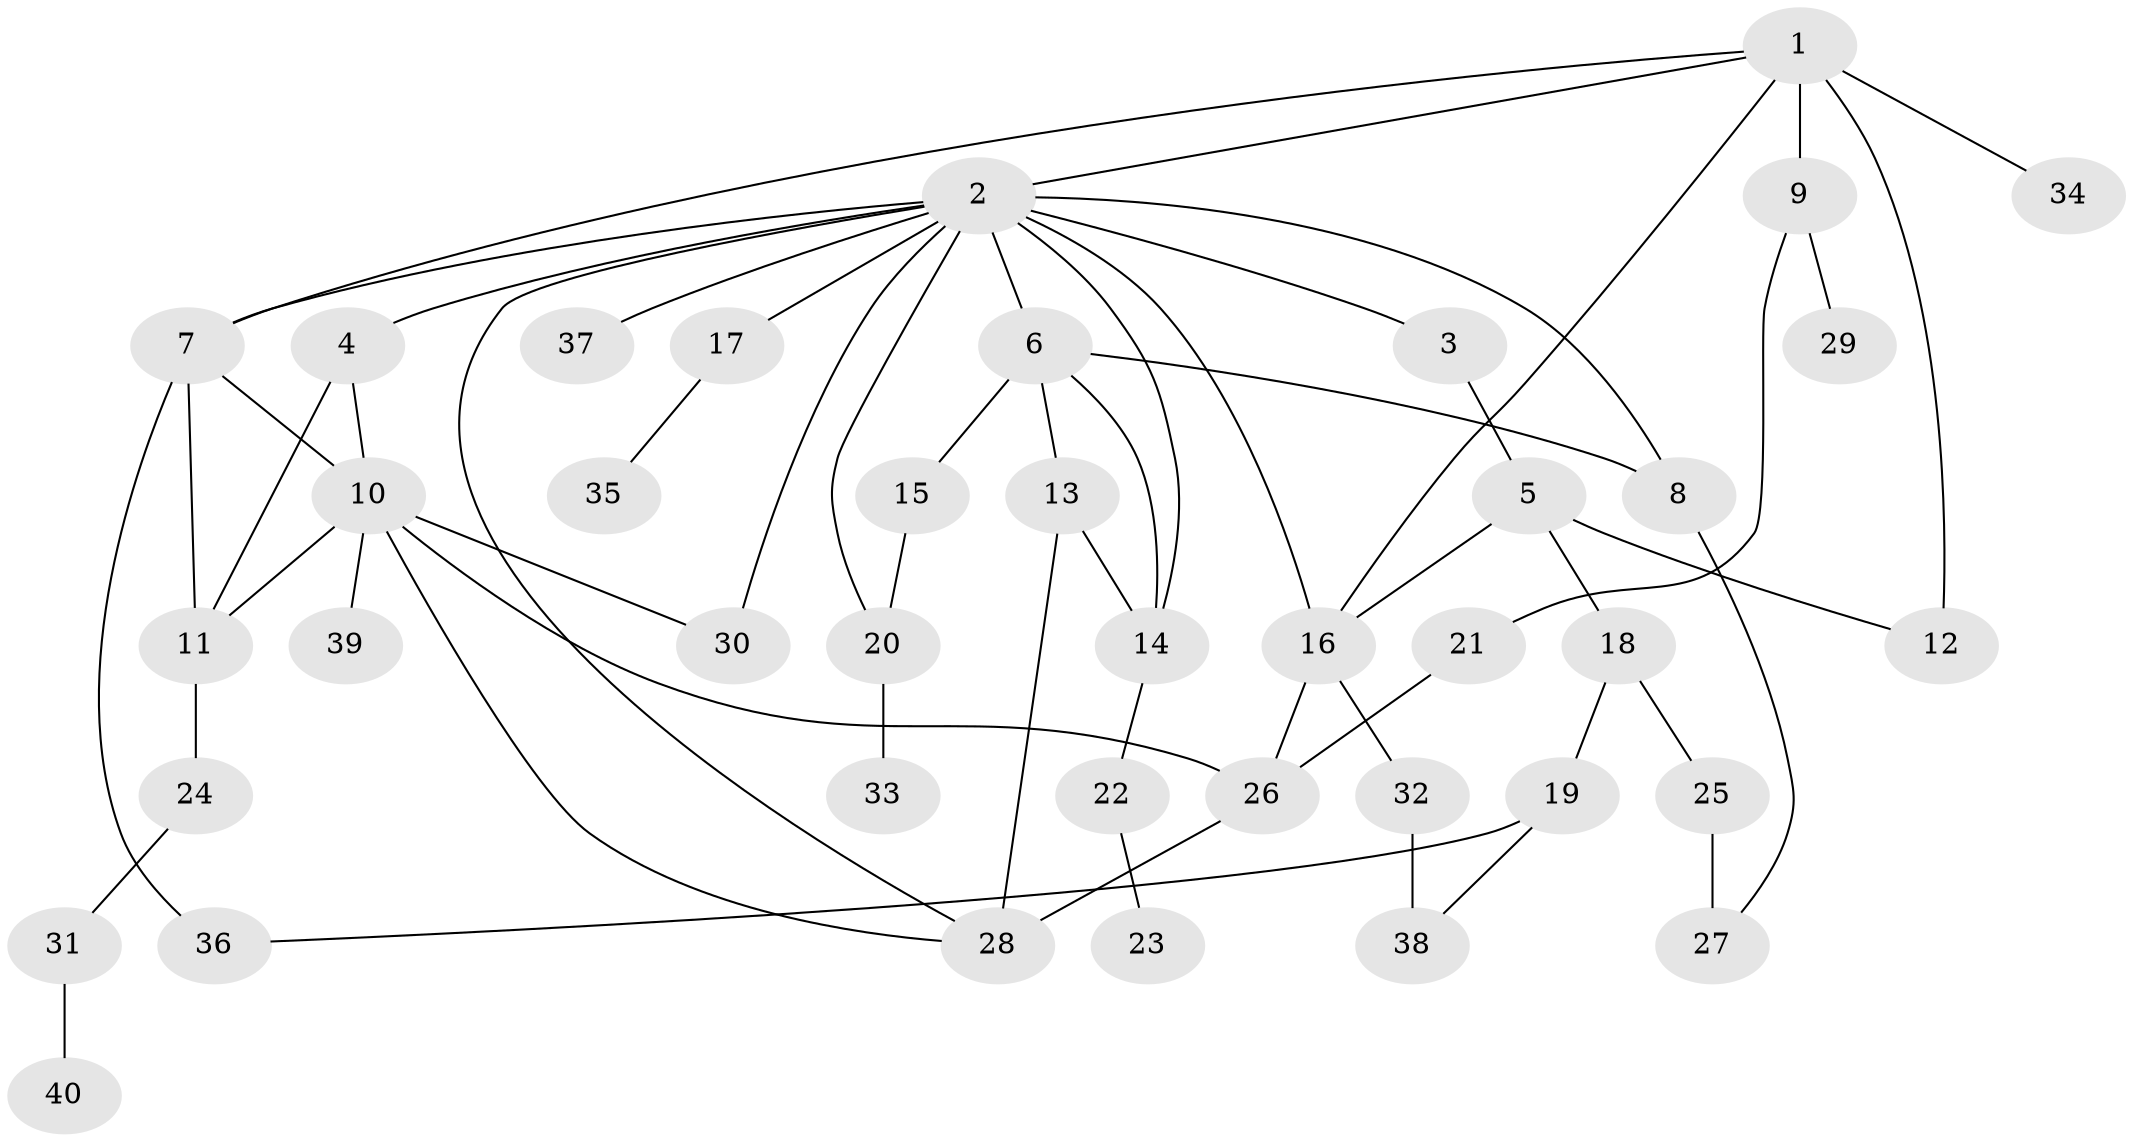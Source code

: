 // original degree distribution, {9: 0.02531645569620253, 19: 0.012658227848101266, 2: 0.17721518987341772, 5: 0.0379746835443038, 3: 0.16455696202531644, 10: 0.012658227848101266, 7: 0.012658227848101266, 4: 0.0759493670886076, 1: 0.45569620253164556, 6: 0.012658227848101266, 8: 0.012658227848101266}
// Generated by graph-tools (version 1.1) at 2025/35/03/09/25 02:35:51]
// undirected, 40 vertices, 59 edges
graph export_dot {
graph [start="1"]
  node [color=gray90,style=filled];
  1;
  2;
  3;
  4;
  5;
  6;
  7;
  8;
  9;
  10;
  11;
  12;
  13;
  14;
  15;
  16;
  17;
  18;
  19;
  20;
  21;
  22;
  23;
  24;
  25;
  26;
  27;
  28;
  29;
  30;
  31;
  32;
  33;
  34;
  35;
  36;
  37;
  38;
  39;
  40;
  1 -- 2 [weight=1.0];
  1 -- 7 [weight=1.0];
  1 -- 9 [weight=2.0];
  1 -- 12 [weight=1.0];
  1 -- 16 [weight=1.0];
  1 -- 34 [weight=2.0];
  2 -- 3 [weight=2.0];
  2 -- 4 [weight=1.0];
  2 -- 6 [weight=1.0];
  2 -- 7 [weight=1.0];
  2 -- 8 [weight=1.0];
  2 -- 14 [weight=1.0];
  2 -- 16 [weight=1.0];
  2 -- 17 [weight=1.0];
  2 -- 20 [weight=1.0];
  2 -- 28 [weight=1.0];
  2 -- 30 [weight=1.0];
  2 -- 37 [weight=1.0];
  3 -- 5 [weight=1.0];
  4 -- 10 [weight=1.0];
  4 -- 11 [weight=1.0];
  5 -- 12 [weight=2.0];
  5 -- 16 [weight=1.0];
  5 -- 18 [weight=1.0];
  6 -- 8 [weight=1.0];
  6 -- 13 [weight=1.0];
  6 -- 14 [weight=1.0];
  6 -- 15 [weight=3.0];
  7 -- 10 [weight=1.0];
  7 -- 11 [weight=1.0];
  7 -- 36 [weight=2.0];
  8 -- 27 [weight=1.0];
  9 -- 21 [weight=1.0];
  9 -- 29 [weight=1.0];
  10 -- 11 [weight=2.0];
  10 -- 26 [weight=1.0];
  10 -- 28 [weight=1.0];
  10 -- 30 [weight=1.0];
  10 -- 39 [weight=1.0];
  11 -- 24 [weight=1.0];
  13 -- 14 [weight=1.0];
  13 -- 28 [weight=1.0];
  14 -- 22 [weight=1.0];
  15 -- 20 [weight=1.0];
  16 -- 26 [weight=1.0];
  16 -- 32 [weight=1.0];
  17 -- 35 [weight=1.0];
  18 -- 19 [weight=2.0];
  18 -- 25 [weight=1.0];
  19 -- 36 [weight=1.0];
  19 -- 38 [weight=1.0];
  20 -- 33 [weight=1.0];
  21 -- 26 [weight=2.0];
  22 -- 23 [weight=1.0];
  24 -- 31 [weight=1.0];
  25 -- 27 [weight=2.0];
  26 -- 28 [weight=3.0];
  31 -- 40 [weight=1.0];
  32 -- 38 [weight=2.0];
}

